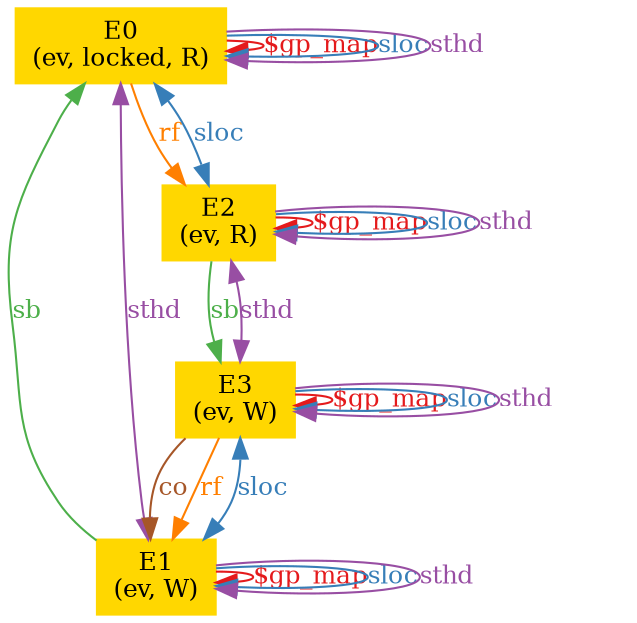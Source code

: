 digraph "graph" {
graph [fontsize=12]
node [fontsize=12]
edge [fontsize=12]
rankdir=TB;
"N3" -> "N3" [uuid = "<E0, E0>", color = "#e41a1c", fontcolor = "#e41a1c", style = "solid", label = "$gp_map", dir = "forward", weight = "1"]
"N0" -> "N0" [uuid = "<E1, E1>", color = "#e41a1c", fontcolor = "#e41a1c", style = "solid", label = "$gp_map", dir = "forward", weight = "1"]
"N2" -> "N2" [uuid = "<E2, E2>", color = "#e41a1c", fontcolor = "#e41a1c", style = "solid", label = "$gp_map", dir = "forward", weight = "1"]
"N1" -> "N1" [uuid = "<E3, E3>", color = "#e41a1c", fontcolor = "#e41a1c", style = "solid", label = "$gp_map", dir = "forward", weight = "1"]
"N1" -> "N0" [uuid = "<E3, E1>", color = "#a65628", fontcolor = "#a65628", style = "solid", label = "co", dir = "forward", weight = "1"]
"N3" -> "N2" [uuid = "<E0, E2>", color = "#ff7f00", fontcolor = "#ff7f00", style = "solid", label = "rf", dir = "forward", weight = "1"]
"N1" -> "N0" [uuid = "<E3, E1>", color = "#ff7f00", fontcolor = "#ff7f00", style = "solid", label = "rf", dir = "forward", weight = "1"]
"N3" -> "N0" [uuid = "<E1, E0>", color = "#4daf4a", fontcolor = "#4daf4a", style = "solid", label = "sb", dir = "back", weight = "1"]
"N2" -> "N1" [uuid = "<E2, E3>", color = "#4daf4a", fontcolor = "#4daf4a", style = "solid", label = "sb", dir = "forward", weight = "1"]
"N3" -> "N3" [uuid = "<E0, E0>", color = "#377eb8", fontcolor = "#377eb8", style = "solid", label = "sloc", dir = "forward", weight = "1"]
"N3" -> "N2" [uuid = "<E0, E2>", color = "#377eb8", fontcolor = "#377eb8", style = "solid", label = "sloc", dir = "both", weight = "1"]
"N0" -> "N0" [uuid = "<E1, E1>", color = "#377eb8", fontcolor = "#377eb8", style = "solid", label = "sloc", dir = "forward", weight = "1"]
"N1" -> "N0" [uuid = "<E1, E3>", color = "#377eb8", fontcolor = "#377eb8", style = "solid", label = "sloc", dir = "both", weight = "1"]
"N2" -> "N2" [uuid = "<E2, E2>", color = "#377eb8", fontcolor = "#377eb8", style = "solid", label = "sloc", dir = "forward", weight = "1"]
"N1" -> "N1" [uuid = "<E3, E3>", color = "#377eb8", fontcolor = "#377eb8", style = "solid", label = "sloc", dir = "forward", weight = "1"]
"N3" -> "N3" [uuid = "<E0, E0>", color = "#984ea3", fontcolor = "#984ea3", style = "solid", label = "sthd", dir = "forward", weight = "1"]
"N3" -> "N0" [uuid = "<E0, E1>", color = "#984ea3", fontcolor = "#984ea3", style = "solid", label = "sthd", dir = "both", weight = "1"]
"N0" -> "N0" [uuid = "<E1, E1>", color = "#984ea3", fontcolor = "#984ea3", style = "solid", label = "sthd", dir = "forward", weight = "1"]
"N2" -> "N2" [uuid = "<E2, E2>", color = "#984ea3", fontcolor = "#984ea3", style = "solid", label = "sthd", dir = "forward", weight = "1"]
"N2" -> "N1" [uuid = "<E2, E3>", color = "#984ea3", fontcolor = "#984ea3", style = "solid", label = "sthd", dir = "both", weight = "1"]
"N1" -> "N1" [uuid = "<E3, E3>", color = "#984ea3", fontcolor = "#984ea3", style = "solid", label = "sthd", dir = "forward", weight = "1"]
"N0" [uuid="E1", label="E1\n(ev, W)", color="#ffd700", fontcolor = "#000000", shape = "box", style = "filled, solid"]
"N1" [uuid="E3", label="E3\n(ev, W)", color="#ffd700", fontcolor = "#000000", shape = "box", style = "filled, solid"]
"N2" [uuid="E2", label="E2\n(ev, R)", color="#ffd700", fontcolor = "#000000", shape = "box", style = "filled, solid"]
"N3" [uuid="E0", label="E0\n(ev, locked, R)", color="#ffd700", fontcolor = "#000000", shape = "box", style = "filled, solid"]
}
